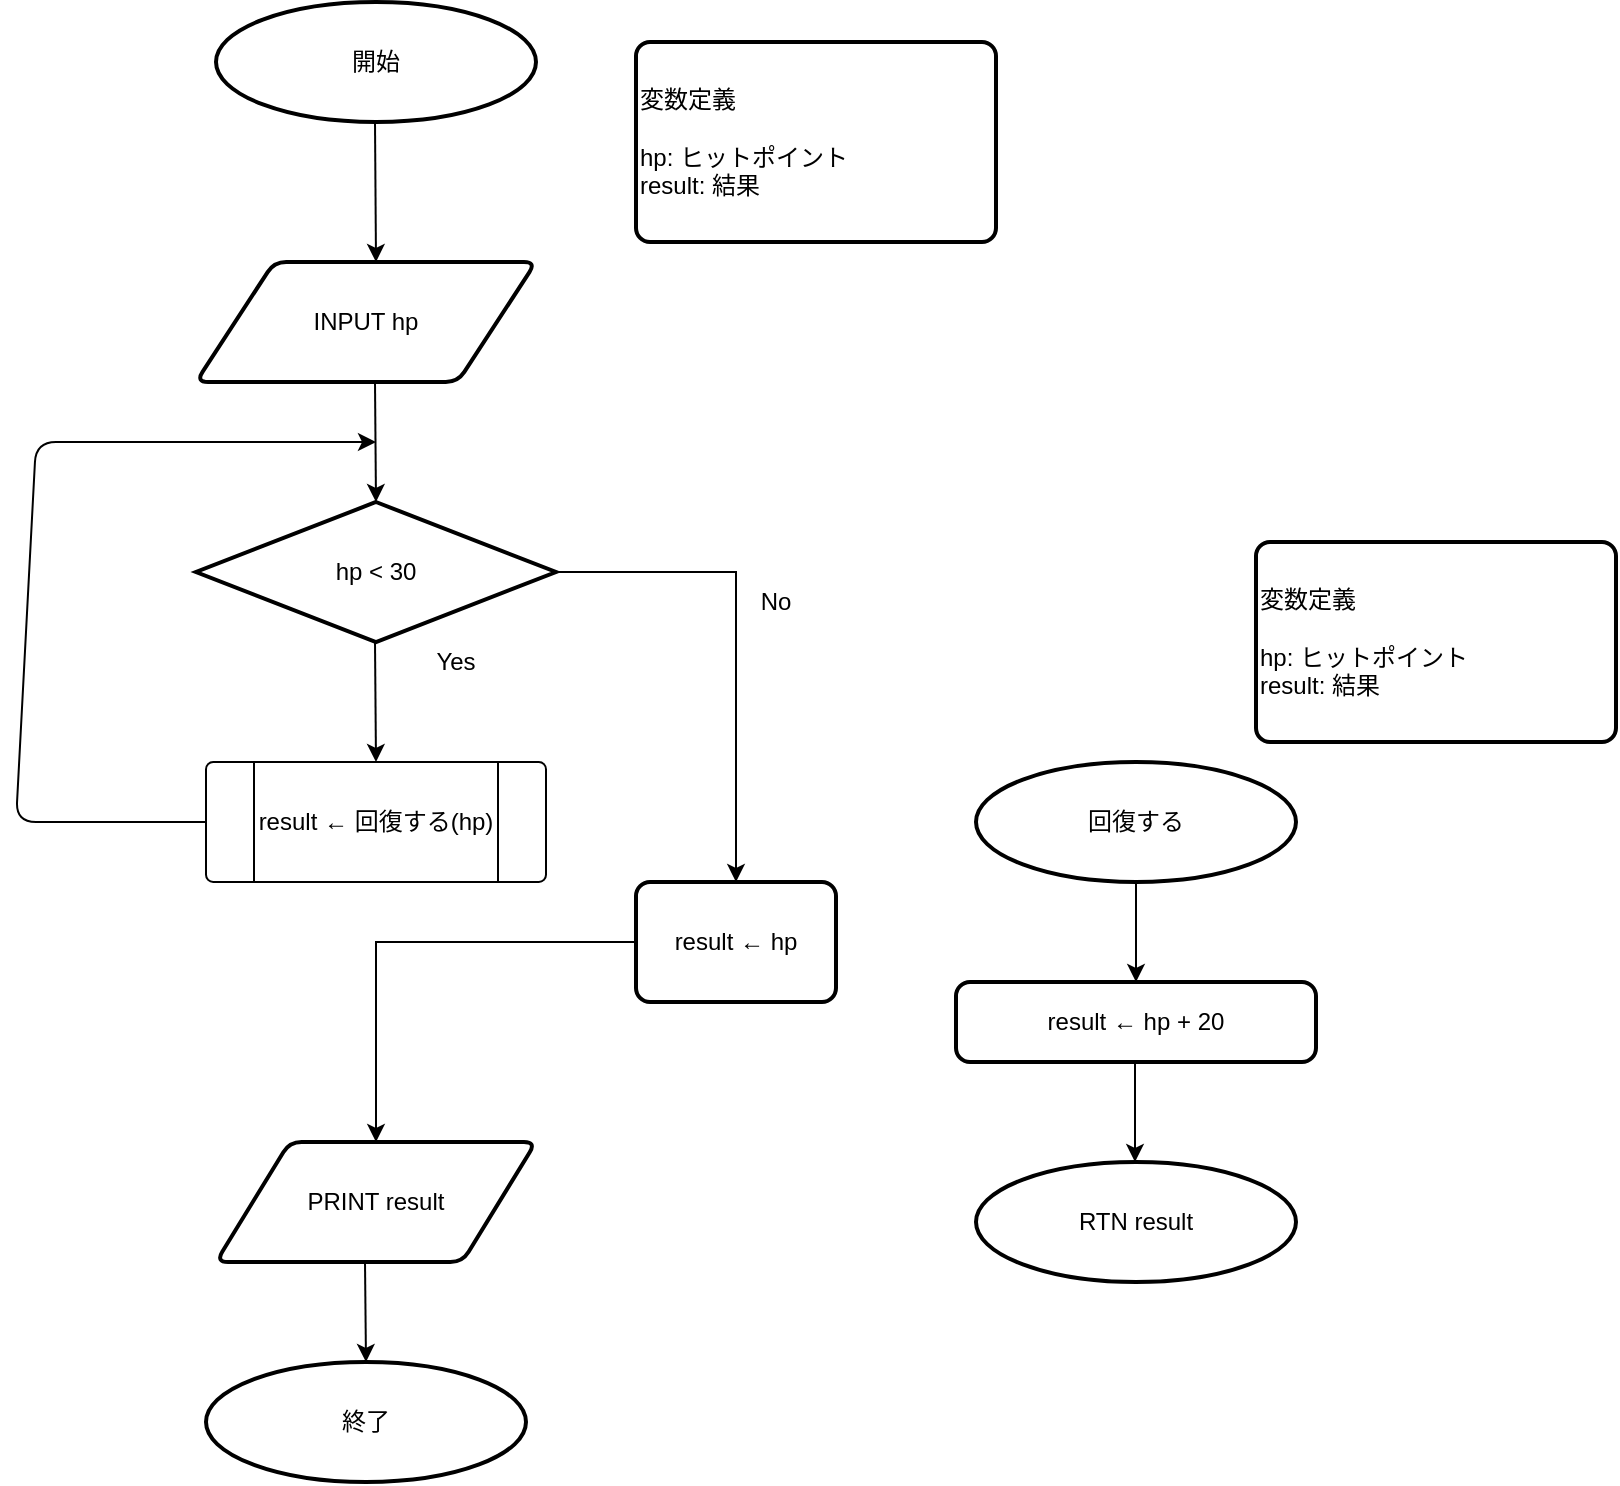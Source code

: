 <mxfile version="14.2.9" type="github">
  <diagram id="jnGAQ95R3bfAyTxqHNyd" name="ページ1">
    <mxGraphModel dx="1906" dy="1037" grid="1" gridSize="10" guides="1" tooltips="1" connect="1" arrows="1" fold="1" page="1" pageScale="1" pageWidth="827" pageHeight="1169" math="0" shadow="0">
      <root>
        <mxCell id="0" />
        <mxCell id="1" parent="0" />
        <mxCell id="rF3gwP-p-KgcrX38op58-1" value="開始" style="strokeWidth=2;html=1;shape=mxgraph.flowchart.start_1;whiteSpace=wrap;" vertex="1" parent="1">
          <mxGeometry x="140" y="40" width="160" height="60" as="geometry" />
        </mxCell>
        <mxCell id="rF3gwP-p-KgcrX38op58-2" value="" style="endArrow=classic;html=1;" edge="1" parent="1">
          <mxGeometry width="50" height="50" relative="1" as="geometry">
            <mxPoint x="219.5" y="100" as="sourcePoint" />
            <mxPoint x="220" y="170" as="targetPoint" />
          </mxGeometry>
        </mxCell>
        <mxCell id="rF3gwP-p-KgcrX38op58-3" value="INPUT hp" style="shape=parallelogram;html=1;strokeWidth=2;perimeter=parallelogramPerimeter;whiteSpace=wrap;rounded=1;arcSize=12;size=0.23;" vertex="1" parent="1">
          <mxGeometry x="130" y="170" width="170" height="60" as="geometry" />
        </mxCell>
        <mxCell id="rF3gwP-p-KgcrX38op58-4" value="" style="endArrow=classic;html=1;" edge="1" parent="1">
          <mxGeometry width="50" height="50" relative="1" as="geometry">
            <mxPoint x="219.5" y="230" as="sourcePoint" />
            <mxPoint x="220" y="290" as="targetPoint" />
          </mxGeometry>
        </mxCell>
        <mxCell id="rF3gwP-p-KgcrX38op58-37" style="edgeStyle=orthogonalEdgeStyle;rounded=0;orthogonalLoop=1;jettySize=auto;html=1;entryX=0.5;entryY=0;entryDx=0;entryDy=0;" edge="1" parent="1" source="rF3gwP-p-KgcrX38op58-7" target="rF3gwP-p-KgcrX38op58-32">
          <mxGeometry relative="1" as="geometry" />
        </mxCell>
        <mxCell id="rF3gwP-p-KgcrX38op58-7" value="hp &amp;lt; 30" style="strokeWidth=2;html=1;shape=mxgraph.flowchart.decision;whiteSpace=wrap;" vertex="1" parent="1">
          <mxGeometry x="130" y="290" width="180" height="70" as="geometry" />
        </mxCell>
        <mxCell id="rF3gwP-p-KgcrX38op58-8" value="" style="endArrow=classic;html=1;" edge="1" parent="1">
          <mxGeometry width="50" height="50" relative="1" as="geometry">
            <mxPoint x="219.5" y="360" as="sourcePoint" />
            <mxPoint x="220" y="420" as="targetPoint" />
          </mxGeometry>
        </mxCell>
        <mxCell id="rF3gwP-p-KgcrX38op58-10" value="" style="verticalLabelPosition=bottom;verticalAlign=top;html=1;shape=process;whiteSpace=wrap;rounded=1;size=0.14;arcSize=6;" vertex="1" parent="1">
          <mxGeometry x="135" y="420" width="170" height="60" as="geometry" />
        </mxCell>
        <mxCell id="rF3gwP-p-KgcrX38op58-11" value="result ← 回復する(hp)" style="text;html=1;strokeColor=none;fillColor=none;align=center;verticalAlign=middle;whiteSpace=wrap;rounded=0;" vertex="1" parent="1">
          <mxGeometry x="160" y="440" width="120" height="20" as="geometry" />
        </mxCell>
        <mxCell id="rF3gwP-p-KgcrX38op58-14" value="回復する" style="strokeWidth=2;html=1;shape=mxgraph.flowchart.start_1;whiteSpace=wrap;" vertex="1" parent="1">
          <mxGeometry x="520" y="420" width="160" height="60" as="geometry" />
        </mxCell>
        <mxCell id="rF3gwP-p-KgcrX38op58-15" value="" style="endArrow=classic;html=1;" edge="1" parent="1" target="rF3gwP-p-KgcrX38op58-16">
          <mxGeometry width="50" height="50" relative="1" as="geometry">
            <mxPoint x="600" y="480" as="sourcePoint" />
            <mxPoint x="600.5" y="540" as="targetPoint" />
          </mxGeometry>
        </mxCell>
        <mxCell id="rF3gwP-p-KgcrX38op58-16" value="result ← hp + 20" style="rounded=1;whiteSpace=wrap;html=1;absoluteArcSize=1;arcSize=14;strokeWidth=2;" vertex="1" parent="1">
          <mxGeometry x="510" y="530" width="180" height="40" as="geometry" />
        </mxCell>
        <mxCell id="rF3gwP-p-KgcrX38op58-17" value="" style="endArrow=classic;html=1;" edge="1" parent="1">
          <mxGeometry width="50" height="50" relative="1" as="geometry">
            <mxPoint x="599.5" y="570" as="sourcePoint" />
            <mxPoint x="599.5" y="620" as="targetPoint" />
          </mxGeometry>
        </mxCell>
        <mxCell id="rF3gwP-p-KgcrX38op58-18" value="RTN result" style="strokeWidth=2;html=1;shape=mxgraph.flowchart.start_1;whiteSpace=wrap;" vertex="1" parent="1">
          <mxGeometry x="520" y="620" width="160" height="60" as="geometry" />
        </mxCell>
        <mxCell id="rF3gwP-p-KgcrX38op58-19" value="Yes" style="text;html=1;strokeColor=none;fillColor=none;align=center;verticalAlign=middle;whiteSpace=wrap;rounded=0;" vertex="1" parent="1">
          <mxGeometry x="240" y="360" width="40" height="20" as="geometry" />
        </mxCell>
        <mxCell id="rF3gwP-p-KgcrX38op58-20" value="終了" style="strokeWidth=2;html=1;shape=mxgraph.flowchart.start_1;whiteSpace=wrap;" vertex="1" parent="1">
          <mxGeometry x="135" y="720" width="160" height="60" as="geometry" />
        </mxCell>
        <mxCell id="rF3gwP-p-KgcrX38op58-22" value="No" style="text;html=1;strokeColor=none;fillColor=none;align=center;verticalAlign=middle;whiteSpace=wrap;rounded=0;" vertex="1" parent="1">
          <mxGeometry x="400" y="330" width="40" height="20" as="geometry" />
        </mxCell>
        <mxCell id="rF3gwP-p-KgcrX38op58-23" value="PRINT result" style="shape=parallelogram;html=1;strokeWidth=2;perimeter=parallelogramPerimeter;whiteSpace=wrap;rounded=1;arcSize=12;size=0.23;" vertex="1" parent="1">
          <mxGeometry x="140" y="610" width="160" height="60" as="geometry" />
        </mxCell>
        <mxCell id="rF3gwP-p-KgcrX38op58-26" value="変数定義&lt;br&gt;&lt;br&gt;hp: ヒットポイント&lt;br&gt;result: 結果" style="rounded=1;whiteSpace=wrap;html=1;absoluteArcSize=1;arcSize=14;strokeWidth=2;align=left;" vertex="1" parent="1">
          <mxGeometry x="350" y="60" width="180" height="100" as="geometry" />
        </mxCell>
        <mxCell id="rF3gwP-p-KgcrX38op58-28" value="変数定義&lt;br&gt;&lt;br&gt;hp: ヒットポイント&lt;br&gt;result: 結果" style="rounded=1;whiteSpace=wrap;html=1;absoluteArcSize=1;arcSize=14;strokeWidth=2;align=left;" vertex="1" parent="1">
          <mxGeometry x="660" y="310" width="180" height="100" as="geometry" />
        </mxCell>
        <mxCell id="rF3gwP-p-KgcrX38op58-29" value="" style="endArrow=classic;html=1;exitX=0;exitY=0.5;exitDx=0;exitDy=0;" edge="1" parent="1" source="rF3gwP-p-KgcrX38op58-10">
          <mxGeometry width="50" height="50" relative="1" as="geometry">
            <mxPoint x="190" y="550" as="sourcePoint" />
            <mxPoint x="220" y="260" as="targetPoint" />
            <Array as="points">
              <mxPoint x="40" y="450" />
              <mxPoint x="50" y="260" />
            </Array>
          </mxGeometry>
        </mxCell>
        <mxCell id="rF3gwP-p-KgcrX38op58-31" value="" style="endArrow=classic;html=1;" edge="1" parent="1">
          <mxGeometry width="50" height="50" relative="1" as="geometry">
            <mxPoint x="214.5" y="670" as="sourcePoint" />
            <mxPoint x="215" y="720" as="targetPoint" />
            <Array as="points">
              <mxPoint x="215" y="720" />
            </Array>
          </mxGeometry>
        </mxCell>
        <mxCell id="rF3gwP-p-KgcrX38op58-38" style="edgeStyle=orthogonalEdgeStyle;rounded=0;orthogonalLoop=1;jettySize=auto;html=1;" edge="1" parent="1" source="rF3gwP-p-KgcrX38op58-32" target="rF3gwP-p-KgcrX38op58-23">
          <mxGeometry relative="1" as="geometry" />
        </mxCell>
        <mxCell id="rF3gwP-p-KgcrX38op58-32" value="result ← hp" style="rounded=1;whiteSpace=wrap;html=1;absoluteArcSize=1;arcSize=14;strokeWidth=2;" vertex="1" parent="1">
          <mxGeometry x="350" y="480" width="100" height="60" as="geometry" />
        </mxCell>
      </root>
    </mxGraphModel>
  </diagram>
</mxfile>

